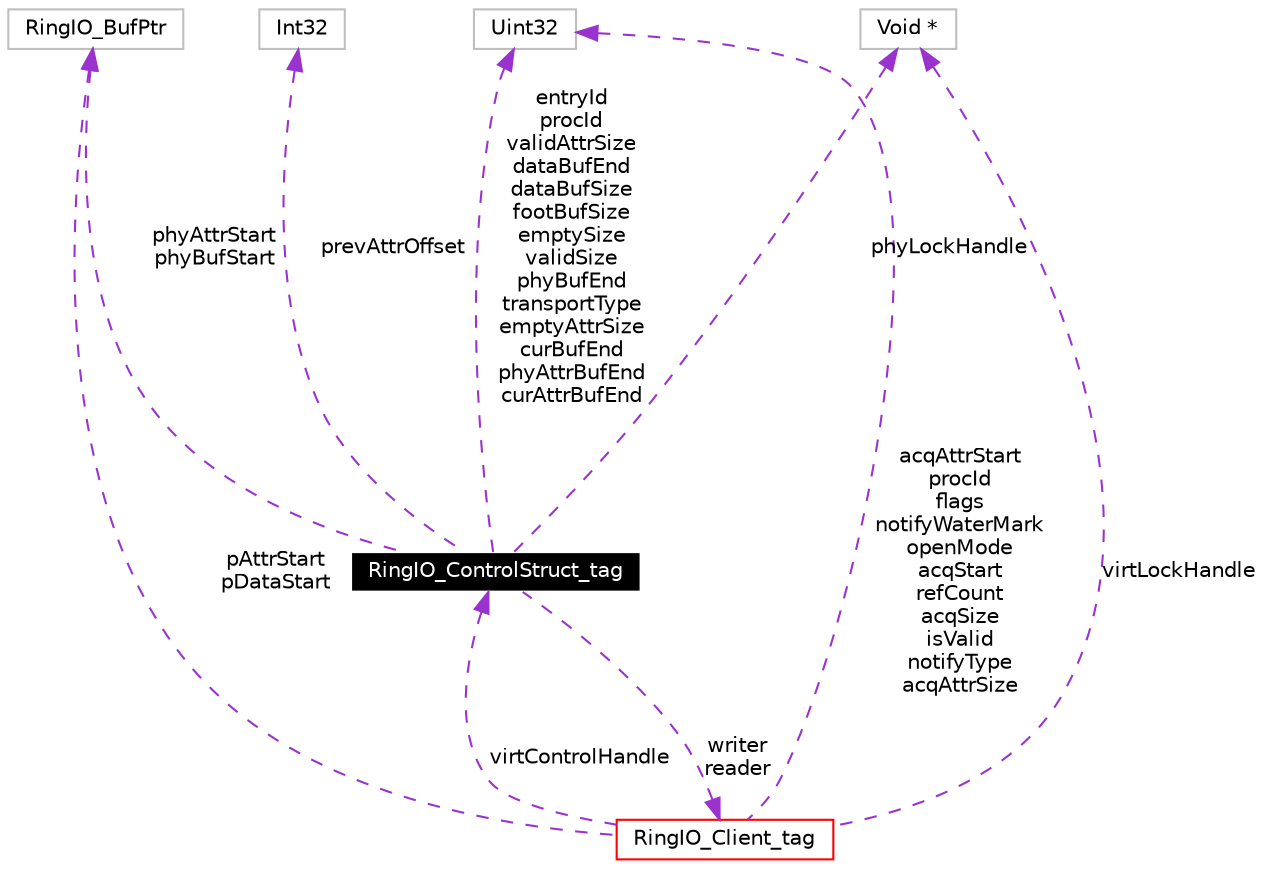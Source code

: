 digraph G
{
  edge [fontname="Helvetica",fontsize=10,labelfontname="Helvetica",labelfontsize=10];
  node [fontname="Helvetica",fontsize=10,shape=record];
  Node1 [label="RingIO_ControlStruct_tag",height=0.2,width=0.4,color="white", fillcolor="black", style="filled" fontcolor="white"];
  Node2 -> Node1 [dir=back,color="darkorchid3",fontsize=10,style="dashed",label="phyAttrStart\nphyBufStart",fontname="Helvetica"];
  Node2 [label="RingIO_BufPtr",height=0.2,width=0.4,color="grey75", fillcolor="white", style="filled"];
  Node3 -> Node1 [dir=back,color="darkorchid3",fontsize=10,style="dashed",label="writer\nreader",fontname="Helvetica"];
  Node3 [label="RingIO_Client_tag",height=0.2,width=0.4,color="red", fillcolor="white", style="filled",URL="$structRingIO__Client__tag.html"];
  Node2 -> Node3 [dir=back,color="darkorchid3",fontsize=10,style="dashed",label="pAttrStart\npDataStart",fontname="Helvetica"];
  Node4 -> Node3 [dir=back,color="darkorchid3",fontsize=10,style="dashed",label="acqAttrStart\nprocId\nflags\nnotifyWaterMark\nopenMode\nacqStart\nrefCount\nacqSize\nisValid\nnotifyType\nacqAttrSize",fontname="Helvetica"];
  Node4 [label="Uint32",height=0.2,width=0.4,color="grey75", fillcolor="white", style="filled"];
  Node5 -> Node3 [dir=back,color="darkorchid3",fontsize=10,style="dashed",label="virtLockHandle",fontname="Helvetica"];
  Node5 [label="Void *",height=0.2,width=0.4,color="grey75", fillcolor="white", style="filled"];
  Node1 -> Node3 [dir=back,color="darkorchid3",fontsize=10,style="dashed",label="virtControlHandle",fontname="Helvetica"];
  Node4 -> Node1 [dir=back,color="darkorchid3",fontsize=10,style="dashed",label="entryId\nprocId\nvalidAttrSize\ndataBufEnd\ndataBufSize\nfootBufSize\nemptySize\nvalidSize\nphyBufEnd\ntransportType\nemptyAttrSize\ncurBufEnd\nphyAttrBufEnd\ncurAttrBufEnd",fontname="Helvetica"];
  Node6 -> Node1 [dir=back,color="darkorchid3",fontsize=10,style="dashed",label="prevAttrOffset",fontname="Helvetica"];
  Node6 [label="Int32",height=0.2,width=0.4,color="grey75", fillcolor="white", style="filled"];
  Node5 -> Node1 [dir=back,color="darkorchid3",fontsize=10,style="dashed",label="phyLockHandle",fontname="Helvetica"];
}
